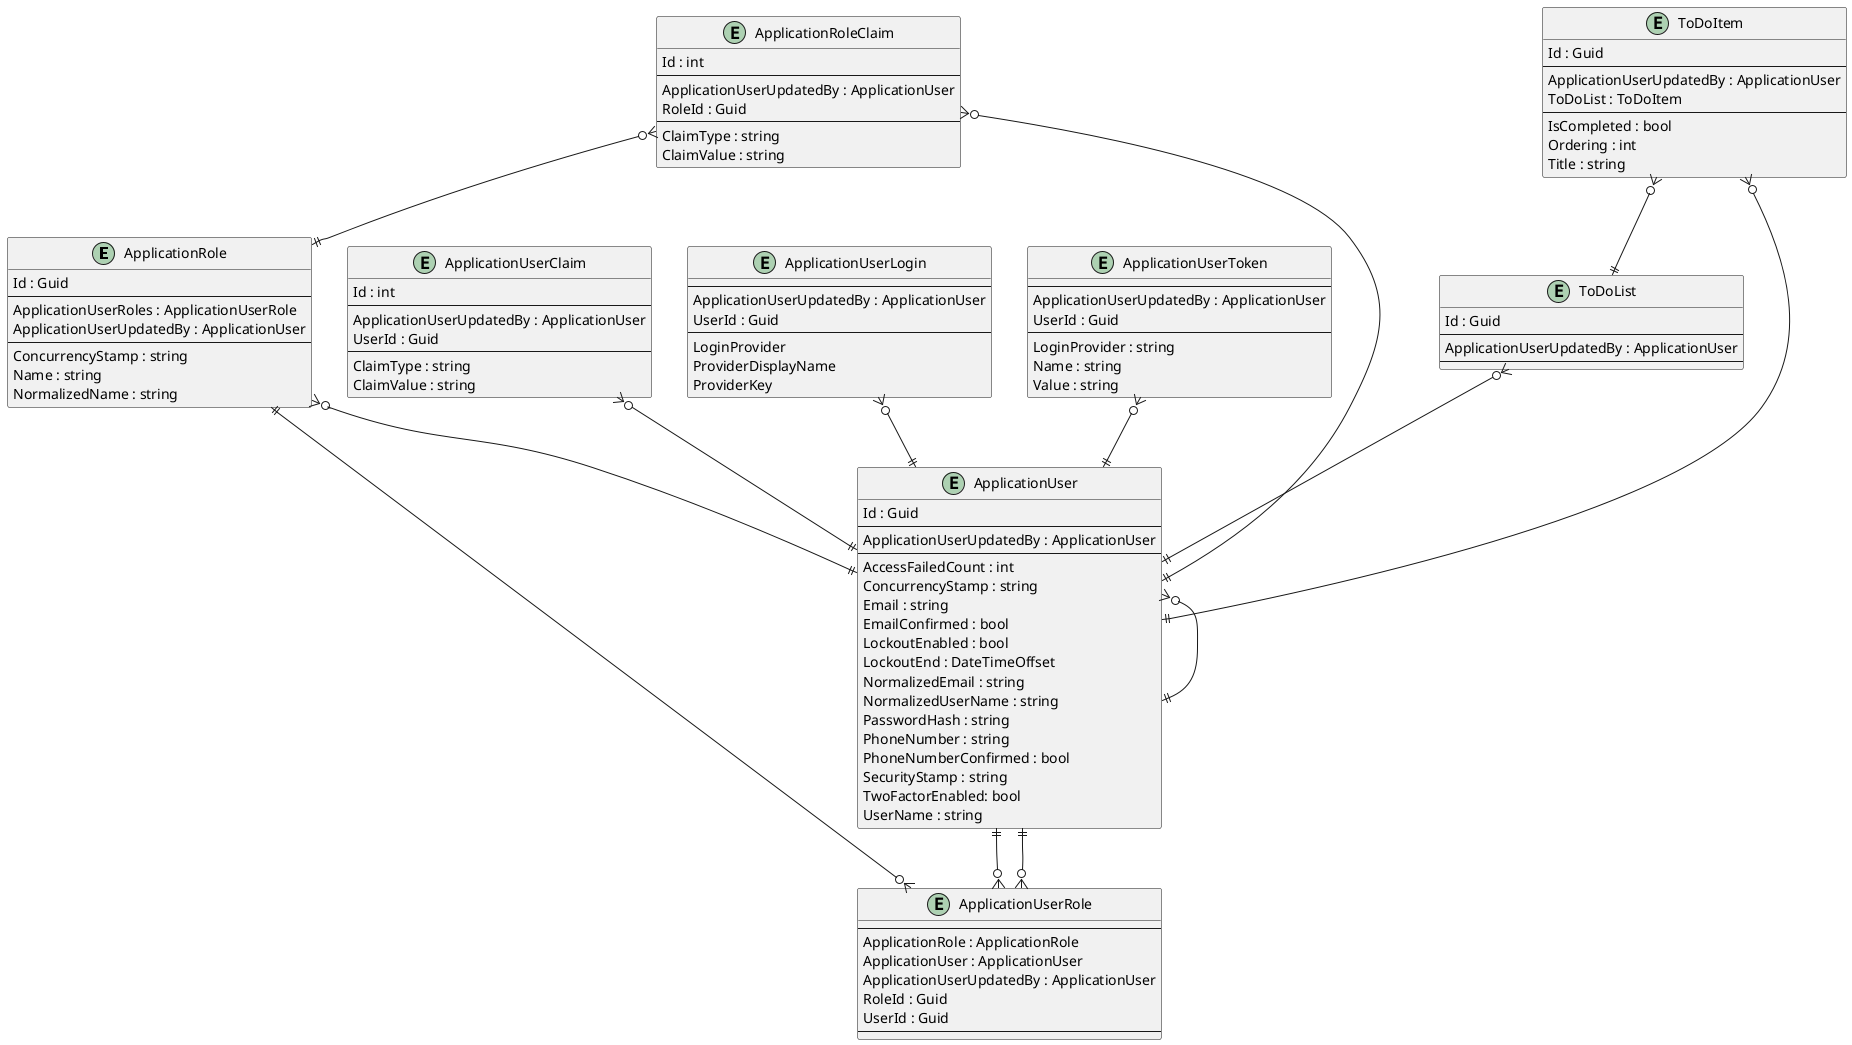 @startuml

entity ApplicationRole {
    Id : Guid
    --
    ApplicationUserRoles : ApplicationUserRole
    ApplicationUserUpdatedBy : ApplicationUser
    --
    ConcurrencyStamp : string
    Name : string
    NormalizedName : string
}

entity ApplicationRoleClaim {
    Id : int
    --
    ApplicationUserUpdatedBy : ApplicationUser
    RoleId : Guid
    --
    ClaimType : string
    ClaimValue : string
}

entity ApplicationUser {
    Id : Guid
    --
    ApplicationUserUpdatedBy : ApplicationUser
    ' ApplicationUserKeyCodePlaceholder
    --
    AccessFailedCount : int
    ConcurrencyStamp : string
    Email : string
    EmailConfirmed : bool
    LockoutEnabled : bool
    LockoutEnd : DateTimeOffset
    NormalizedEmail : string
    NormalizedUserName : string
    PasswordHash : string
    PhoneNumber : string
    PhoneNumberConfirmed : bool
    SecurityStamp : string
    TwoFactorEnabled: bool
    UserName : string
    ' ApplicationUserPropertyCodePlaceholder
}

entity ApplicationUserClaim {
    Id : int
    --
    ApplicationUserUpdatedBy : ApplicationUser
    UserId : Guid
    --
    ClaimType : string
    ClaimValue : string
}

entity ApplicationUserLogin {
    --
    ApplicationUserUpdatedBy : ApplicationUser
    UserId : Guid
    --
    LoginProvider
    ProviderDisplayName
    ProviderKey
}

entity ApplicationUserRole {
    --
    ApplicationRole : ApplicationRole
    ApplicationUser : ApplicationUser
    ApplicationUserUpdatedBy : ApplicationUser
    RoleId : Guid
    UserId : Guid
    --
}

entity ApplicationUserToken {
    --
    ApplicationUserUpdatedBy : ApplicationUser
    UserId : Guid
    --
    LoginProvider : string
    Name : string
    Value : string
}

entity ToDoItem {
    Id : Guid
    --
    ApplicationUserUpdatedBy : ApplicationUser
    ToDoList : ToDoItem
    ' ToDoItemKeyCodePlaceholder
    --
    IsCompleted : bool
    Ordering : int
    Title : string
    ' ToDoItemPropertyCodePlaceholder
}

entity ToDoList {
    Id : Guid
    --
    ApplicationUserUpdatedBy : ApplicationUser
    ' ToDoListKeyCodePlaceholder
    --
    ' ToDoListPropertyCodePlaceholder
}

' EntityCodePlaceholder

ApplicationRole ||--o{ ApplicationUserRole
ApplicationRole }o--|| ApplicationUser
ApplicationRoleClaim }o--|| ApplicationRole
ApplicationRoleClaim }o--|| ApplicationUser
ApplicationUser }o--|| ApplicationUser
ApplicationUser ||--o{ ApplicationUserRole
ApplicationUserClaim }o--|| ApplicationUser
ApplicationUserLogin }o--|| ApplicationUser
ApplicationUserRole }o--|| ApplicationUser
ApplicationUserToken }o--|| ApplicationUser

ToDoItem }o--|| ApplicationUser
ToDoItem }o--|| ToDoList
ToDoList }o--|| ApplicationUser
' RelationshipCodePlaceholder

@enduml
